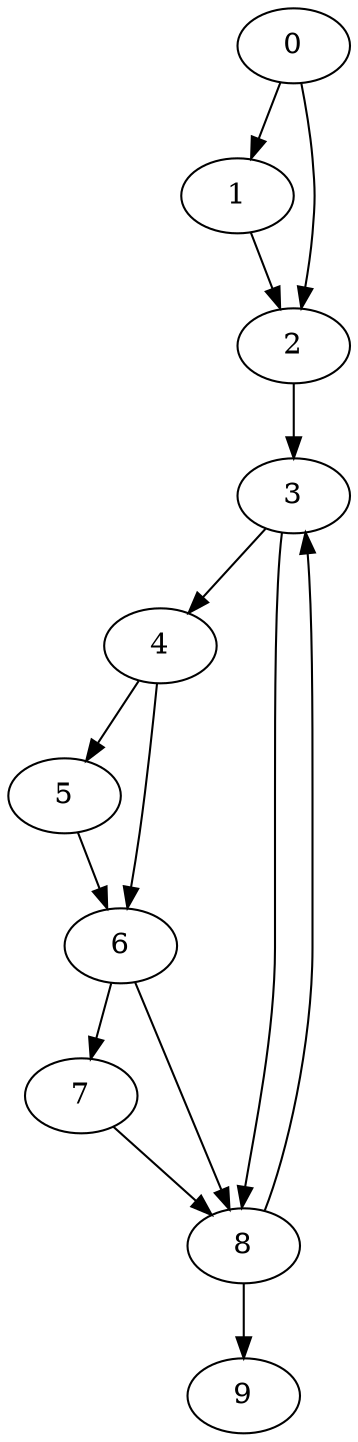digraph {
	0
	1
	2
	3
	4
	5
	6
	7
	8
	9
	7 -> 8
	3 -> 8
	6 -> 8
	2 -> 3
	8 -> 3
	4 -> 5
	6 -> 7
	8 -> 9
	0 -> 1
	1 -> 2
	0 -> 2
	3 -> 4
	4 -> 6
	5 -> 6
}
